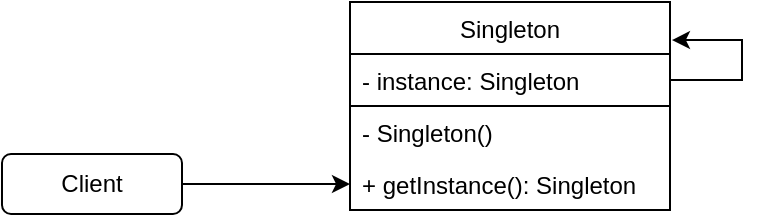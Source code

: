 <mxfile version="14.6.13" type="device"><diagram id="pBSjsjeGoNYNGpaxofbB" name="Page-1"><mxGraphModel dx="868" dy="550" grid="1" gridSize="10" guides="1" tooltips="1" connect="1" arrows="1" fold="1" page="1" pageScale="1" pageWidth="827" pageHeight="1169" math="0" shadow="0"><root><mxCell id="0"/><mxCell id="1" parent="0"/><mxCell id="rbC2LrKz1bJRL2TMQg77-6" value="" style="edgeStyle=orthogonalEdgeStyle;rounded=0;orthogonalLoop=1;jettySize=auto;html=1;" parent="1" source="rbC2LrKz1bJRL2TMQg77-1" target="rbC2LrKz1bJRL2TMQg77-5" edge="1"><mxGeometry relative="1" as="geometry"/></mxCell><mxCell id="rbC2LrKz1bJRL2TMQg77-1" value="Client" style="rounded=1;whiteSpace=wrap;html=1;" parent="1" vertex="1"><mxGeometry x="229" y="336" width="90" height="30" as="geometry"/></mxCell><mxCell id="rbC2LrKz1bJRL2TMQg77-2" value="Singleton" style="swimlane;fontStyle=0;childLayout=stackLayout;horizontal=1;startSize=26;horizontalStack=0;resizeParent=1;resizeParentMax=0;resizeLast=0;collapsible=1;marginBottom=0;" parent="1" vertex="1"><mxGeometry x="403" y="260" width="160" height="104" as="geometry"><mxRectangle x="340" y="200" width="50" height="26" as="alternateBounds"/></mxGeometry></mxCell><mxCell id="rbC2LrKz1bJRL2TMQg77-10" style="edgeStyle=orthogonalEdgeStyle;rounded=0;orthogonalLoop=1;jettySize=auto;html=1;entryX=1.006;entryY=0.183;entryDx=0;entryDy=0;entryPerimeter=0;" parent="rbC2LrKz1bJRL2TMQg77-2" source="rbC2LrKz1bJRL2TMQg77-3" target="rbC2LrKz1bJRL2TMQg77-2" edge="1"><mxGeometry relative="1" as="geometry"><Array as="points"><mxPoint x="196" y="39"/><mxPoint x="196" y="19"/></Array></mxGeometry></mxCell><mxCell id="rbC2LrKz1bJRL2TMQg77-3" value="- instance: Singleton" style="text;strokeColor=#000000;fillColor=none;align=left;verticalAlign=top;spacingLeft=4;spacingRight=4;overflow=hidden;rotatable=0;points=[[0,0.5],[1,0.5]];portConstraint=eastwest;" parent="rbC2LrKz1bJRL2TMQg77-2" vertex="1"><mxGeometry y="26" width="160" height="26" as="geometry"/></mxCell><mxCell id="rbC2LrKz1bJRL2TMQg77-4" value="- Singleton()" style="text;strokeColor=none;fillColor=none;align=left;verticalAlign=top;spacingLeft=4;spacingRight=4;overflow=hidden;rotatable=0;points=[[0,0.5],[1,0.5]];portConstraint=eastwest;" parent="rbC2LrKz1bJRL2TMQg77-2" vertex="1"><mxGeometry y="52" width="160" height="26" as="geometry"/></mxCell><mxCell id="rbC2LrKz1bJRL2TMQg77-5" value="+ getInstance(): Singleton" style="text;strokeColor=none;fillColor=none;align=left;verticalAlign=top;spacingLeft=4;spacingRight=4;overflow=hidden;rotatable=0;points=[[0,0.5],[1,0.5]];portConstraint=eastwest;" parent="rbC2LrKz1bJRL2TMQg77-2" vertex="1"><mxGeometry y="78" width="160" height="26" as="geometry"/></mxCell></root></mxGraphModel></diagram></mxfile>